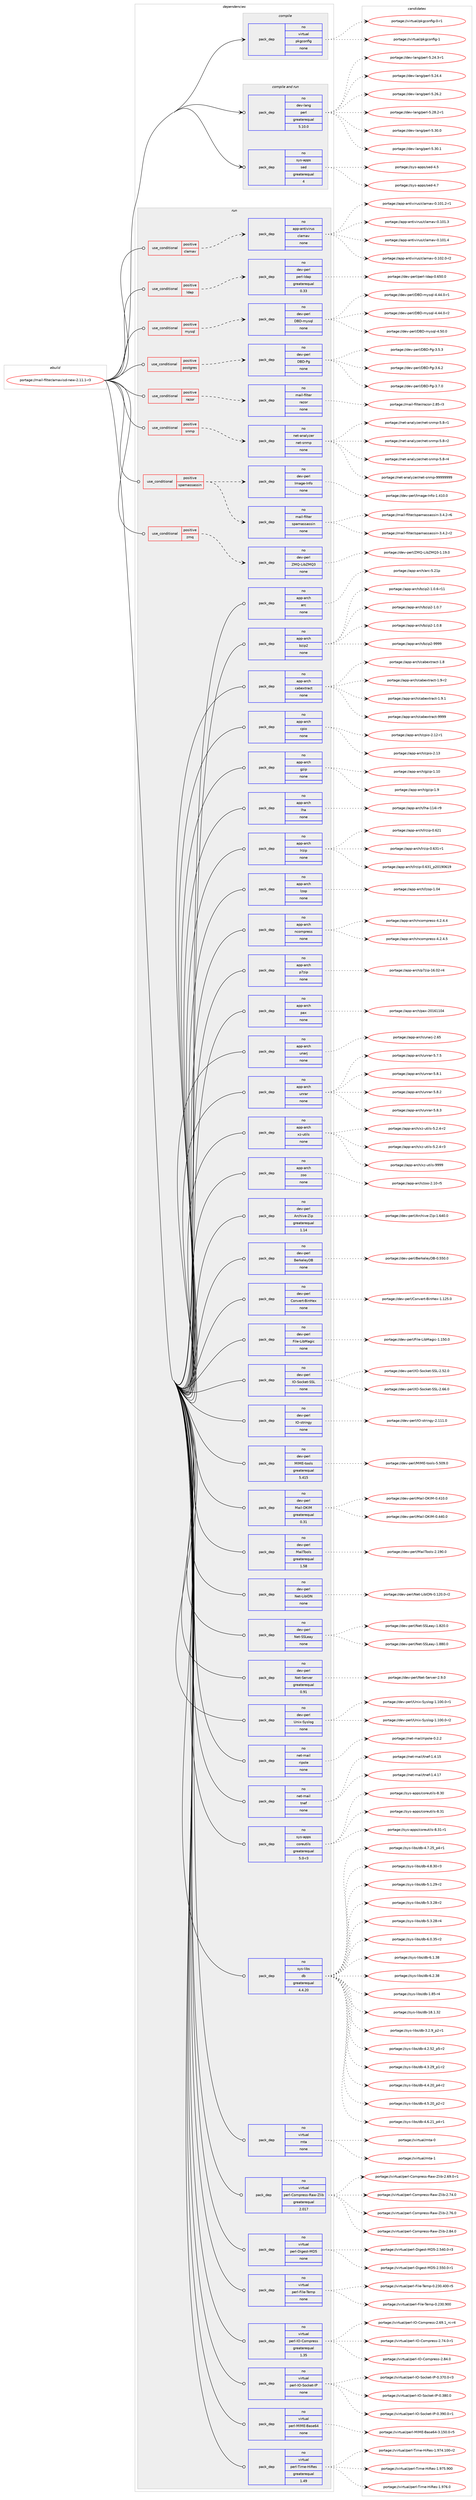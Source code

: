 digraph prolog {

# *************
# Graph options
# *************

newrank=true;
concentrate=true;
compound=true;
graph [rankdir=LR,fontname=Helvetica,fontsize=10,ranksep=1.5];#, ranksep=2.5, nodesep=0.2];
edge  [arrowhead=vee];
node  [fontname=Helvetica,fontsize=10];

# **********
# The ebuild
# **********

subgraph cluster_leftcol {
color=gray;
rank=same;
label=<<i>ebuild</i>>;
id [label="portage://mail-filter/amavisd-new-2.11.1-r3", color=red, width=4, href="../mail-filter/amavisd-new-2.11.1-r3.svg"];
}

# ****************
# The dependencies
# ****************

subgraph cluster_midcol {
color=gray;
label=<<i>dependencies</i>>;
subgraph cluster_compile {
fillcolor="#eeeeee";
style=filled;
label=<<i>compile</i>>;
subgraph pack223916 {
dependency305652 [label=<<TABLE BORDER="0" CELLBORDER="1" CELLSPACING="0" CELLPADDING="4" WIDTH="220"><TR><TD ROWSPAN="6" CELLPADDING="30">pack_dep</TD></TR><TR><TD WIDTH="110">no</TD></TR><TR><TD>virtual</TD></TR><TR><TD>pkgconfig</TD></TR><TR><TD>none</TD></TR><TR><TD></TD></TR></TABLE>>, shape=none, color=blue];
}
id:e -> dependency305652:w [weight=20,style="solid",arrowhead="vee"];
}
subgraph cluster_compileandrun {
fillcolor="#eeeeee";
style=filled;
label=<<i>compile and run</i>>;
subgraph pack223917 {
dependency305653 [label=<<TABLE BORDER="0" CELLBORDER="1" CELLSPACING="0" CELLPADDING="4" WIDTH="220"><TR><TD ROWSPAN="6" CELLPADDING="30">pack_dep</TD></TR><TR><TD WIDTH="110">no</TD></TR><TR><TD>dev-lang</TD></TR><TR><TD>perl</TD></TR><TR><TD>greaterequal</TD></TR><TR><TD>5.10.0</TD></TR></TABLE>>, shape=none, color=blue];
}
id:e -> dependency305653:w [weight=20,style="solid",arrowhead="odotvee"];
subgraph pack223918 {
dependency305654 [label=<<TABLE BORDER="0" CELLBORDER="1" CELLSPACING="0" CELLPADDING="4" WIDTH="220"><TR><TD ROWSPAN="6" CELLPADDING="30">pack_dep</TD></TR><TR><TD WIDTH="110">no</TD></TR><TR><TD>sys-apps</TD></TR><TR><TD>sed</TD></TR><TR><TD>greaterequal</TD></TR><TR><TD>4</TD></TR></TABLE>>, shape=none, color=blue];
}
id:e -> dependency305654:w [weight=20,style="solid",arrowhead="odotvee"];
}
subgraph cluster_run {
fillcolor="#eeeeee";
style=filled;
label=<<i>run</i>>;
subgraph cond76843 {
dependency305655 [label=<<TABLE BORDER="0" CELLBORDER="1" CELLSPACING="0" CELLPADDING="4"><TR><TD ROWSPAN="3" CELLPADDING="10">use_conditional</TD></TR><TR><TD>positive</TD></TR><TR><TD>clamav</TD></TR></TABLE>>, shape=none, color=red];
subgraph pack223919 {
dependency305656 [label=<<TABLE BORDER="0" CELLBORDER="1" CELLSPACING="0" CELLPADDING="4" WIDTH="220"><TR><TD ROWSPAN="6" CELLPADDING="30">pack_dep</TD></TR><TR><TD WIDTH="110">no</TD></TR><TR><TD>app-antivirus</TD></TR><TR><TD>clamav</TD></TR><TR><TD>none</TD></TR><TR><TD></TD></TR></TABLE>>, shape=none, color=blue];
}
dependency305655:e -> dependency305656:w [weight=20,style="dashed",arrowhead="vee"];
}
id:e -> dependency305655:w [weight=20,style="solid",arrowhead="odot"];
subgraph cond76844 {
dependency305657 [label=<<TABLE BORDER="0" CELLBORDER="1" CELLSPACING="0" CELLPADDING="4"><TR><TD ROWSPAN="3" CELLPADDING="10">use_conditional</TD></TR><TR><TD>positive</TD></TR><TR><TD>ldap</TD></TR></TABLE>>, shape=none, color=red];
subgraph pack223920 {
dependency305658 [label=<<TABLE BORDER="0" CELLBORDER="1" CELLSPACING="0" CELLPADDING="4" WIDTH="220"><TR><TD ROWSPAN="6" CELLPADDING="30">pack_dep</TD></TR><TR><TD WIDTH="110">no</TD></TR><TR><TD>dev-perl</TD></TR><TR><TD>perl-ldap</TD></TR><TR><TD>greaterequal</TD></TR><TR><TD>0.33</TD></TR></TABLE>>, shape=none, color=blue];
}
dependency305657:e -> dependency305658:w [weight=20,style="dashed",arrowhead="vee"];
}
id:e -> dependency305657:w [weight=20,style="solid",arrowhead="odot"];
subgraph cond76845 {
dependency305659 [label=<<TABLE BORDER="0" CELLBORDER="1" CELLSPACING="0" CELLPADDING="4"><TR><TD ROWSPAN="3" CELLPADDING="10">use_conditional</TD></TR><TR><TD>positive</TD></TR><TR><TD>mysql</TD></TR></TABLE>>, shape=none, color=red];
subgraph pack223921 {
dependency305660 [label=<<TABLE BORDER="0" CELLBORDER="1" CELLSPACING="0" CELLPADDING="4" WIDTH="220"><TR><TD ROWSPAN="6" CELLPADDING="30">pack_dep</TD></TR><TR><TD WIDTH="110">no</TD></TR><TR><TD>dev-perl</TD></TR><TR><TD>DBD-mysql</TD></TR><TR><TD>none</TD></TR><TR><TD></TD></TR></TABLE>>, shape=none, color=blue];
}
dependency305659:e -> dependency305660:w [weight=20,style="dashed",arrowhead="vee"];
}
id:e -> dependency305659:w [weight=20,style="solid",arrowhead="odot"];
subgraph cond76846 {
dependency305661 [label=<<TABLE BORDER="0" CELLBORDER="1" CELLSPACING="0" CELLPADDING="4"><TR><TD ROWSPAN="3" CELLPADDING="10">use_conditional</TD></TR><TR><TD>positive</TD></TR><TR><TD>postgres</TD></TR></TABLE>>, shape=none, color=red];
subgraph pack223922 {
dependency305662 [label=<<TABLE BORDER="0" CELLBORDER="1" CELLSPACING="0" CELLPADDING="4" WIDTH="220"><TR><TD ROWSPAN="6" CELLPADDING="30">pack_dep</TD></TR><TR><TD WIDTH="110">no</TD></TR><TR><TD>dev-perl</TD></TR><TR><TD>DBD-Pg</TD></TR><TR><TD>none</TD></TR><TR><TD></TD></TR></TABLE>>, shape=none, color=blue];
}
dependency305661:e -> dependency305662:w [weight=20,style="dashed",arrowhead="vee"];
}
id:e -> dependency305661:w [weight=20,style="solid",arrowhead="odot"];
subgraph cond76847 {
dependency305663 [label=<<TABLE BORDER="0" CELLBORDER="1" CELLSPACING="0" CELLPADDING="4"><TR><TD ROWSPAN="3" CELLPADDING="10">use_conditional</TD></TR><TR><TD>positive</TD></TR><TR><TD>razor</TD></TR></TABLE>>, shape=none, color=red];
subgraph pack223923 {
dependency305664 [label=<<TABLE BORDER="0" CELLBORDER="1" CELLSPACING="0" CELLPADDING="4" WIDTH="220"><TR><TD ROWSPAN="6" CELLPADDING="30">pack_dep</TD></TR><TR><TD WIDTH="110">no</TD></TR><TR><TD>mail-filter</TD></TR><TR><TD>razor</TD></TR><TR><TD>none</TD></TR><TR><TD></TD></TR></TABLE>>, shape=none, color=blue];
}
dependency305663:e -> dependency305664:w [weight=20,style="dashed",arrowhead="vee"];
}
id:e -> dependency305663:w [weight=20,style="solid",arrowhead="odot"];
subgraph cond76848 {
dependency305665 [label=<<TABLE BORDER="0" CELLBORDER="1" CELLSPACING="0" CELLPADDING="4"><TR><TD ROWSPAN="3" CELLPADDING="10">use_conditional</TD></TR><TR><TD>positive</TD></TR><TR><TD>snmp</TD></TR></TABLE>>, shape=none, color=red];
subgraph pack223924 {
dependency305666 [label=<<TABLE BORDER="0" CELLBORDER="1" CELLSPACING="0" CELLPADDING="4" WIDTH="220"><TR><TD ROWSPAN="6" CELLPADDING="30">pack_dep</TD></TR><TR><TD WIDTH="110">no</TD></TR><TR><TD>net-analyzer</TD></TR><TR><TD>net-snmp</TD></TR><TR><TD>none</TD></TR><TR><TD></TD></TR></TABLE>>, shape=none, color=blue];
}
dependency305665:e -> dependency305666:w [weight=20,style="dashed",arrowhead="vee"];
}
id:e -> dependency305665:w [weight=20,style="solid",arrowhead="odot"];
subgraph cond76849 {
dependency305667 [label=<<TABLE BORDER="0" CELLBORDER="1" CELLSPACING="0" CELLPADDING="4"><TR><TD ROWSPAN="3" CELLPADDING="10">use_conditional</TD></TR><TR><TD>positive</TD></TR><TR><TD>spamassassin</TD></TR></TABLE>>, shape=none, color=red];
subgraph pack223925 {
dependency305668 [label=<<TABLE BORDER="0" CELLBORDER="1" CELLSPACING="0" CELLPADDING="4" WIDTH="220"><TR><TD ROWSPAN="6" CELLPADDING="30">pack_dep</TD></TR><TR><TD WIDTH="110">no</TD></TR><TR><TD>mail-filter</TD></TR><TR><TD>spamassassin</TD></TR><TR><TD>none</TD></TR><TR><TD></TD></TR></TABLE>>, shape=none, color=blue];
}
dependency305667:e -> dependency305668:w [weight=20,style="dashed",arrowhead="vee"];
subgraph pack223926 {
dependency305669 [label=<<TABLE BORDER="0" CELLBORDER="1" CELLSPACING="0" CELLPADDING="4" WIDTH="220"><TR><TD ROWSPAN="6" CELLPADDING="30">pack_dep</TD></TR><TR><TD WIDTH="110">no</TD></TR><TR><TD>dev-perl</TD></TR><TR><TD>Image-Info</TD></TR><TR><TD>none</TD></TR><TR><TD></TD></TR></TABLE>>, shape=none, color=blue];
}
dependency305667:e -> dependency305669:w [weight=20,style="dashed",arrowhead="vee"];
}
id:e -> dependency305667:w [weight=20,style="solid",arrowhead="odot"];
subgraph cond76850 {
dependency305670 [label=<<TABLE BORDER="0" CELLBORDER="1" CELLSPACING="0" CELLPADDING="4"><TR><TD ROWSPAN="3" CELLPADDING="10">use_conditional</TD></TR><TR><TD>positive</TD></TR><TR><TD>zmq</TD></TR></TABLE>>, shape=none, color=red];
subgraph pack223927 {
dependency305671 [label=<<TABLE BORDER="0" CELLBORDER="1" CELLSPACING="0" CELLPADDING="4" WIDTH="220"><TR><TD ROWSPAN="6" CELLPADDING="30">pack_dep</TD></TR><TR><TD WIDTH="110">no</TD></TR><TR><TD>dev-perl</TD></TR><TR><TD>ZMQ-LibZMQ3</TD></TR><TR><TD>none</TD></TR><TR><TD></TD></TR></TABLE>>, shape=none, color=blue];
}
dependency305670:e -> dependency305671:w [weight=20,style="dashed",arrowhead="vee"];
}
id:e -> dependency305670:w [weight=20,style="solid",arrowhead="odot"];
subgraph pack223928 {
dependency305672 [label=<<TABLE BORDER="0" CELLBORDER="1" CELLSPACING="0" CELLPADDING="4" WIDTH="220"><TR><TD ROWSPAN="6" CELLPADDING="30">pack_dep</TD></TR><TR><TD WIDTH="110">no</TD></TR><TR><TD>app-arch</TD></TR><TR><TD>arc</TD></TR><TR><TD>none</TD></TR><TR><TD></TD></TR></TABLE>>, shape=none, color=blue];
}
id:e -> dependency305672:w [weight=20,style="solid",arrowhead="odot"];
subgraph pack223929 {
dependency305673 [label=<<TABLE BORDER="0" CELLBORDER="1" CELLSPACING="0" CELLPADDING="4" WIDTH="220"><TR><TD ROWSPAN="6" CELLPADDING="30">pack_dep</TD></TR><TR><TD WIDTH="110">no</TD></TR><TR><TD>app-arch</TD></TR><TR><TD>bzip2</TD></TR><TR><TD>none</TD></TR><TR><TD></TD></TR></TABLE>>, shape=none, color=blue];
}
id:e -> dependency305673:w [weight=20,style="solid",arrowhead="odot"];
subgraph pack223930 {
dependency305674 [label=<<TABLE BORDER="0" CELLBORDER="1" CELLSPACING="0" CELLPADDING="4" WIDTH="220"><TR><TD ROWSPAN="6" CELLPADDING="30">pack_dep</TD></TR><TR><TD WIDTH="110">no</TD></TR><TR><TD>app-arch</TD></TR><TR><TD>cabextract</TD></TR><TR><TD>none</TD></TR><TR><TD></TD></TR></TABLE>>, shape=none, color=blue];
}
id:e -> dependency305674:w [weight=20,style="solid",arrowhead="odot"];
subgraph pack223931 {
dependency305675 [label=<<TABLE BORDER="0" CELLBORDER="1" CELLSPACING="0" CELLPADDING="4" WIDTH="220"><TR><TD ROWSPAN="6" CELLPADDING="30">pack_dep</TD></TR><TR><TD WIDTH="110">no</TD></TR><TR><TD>app-arch</TD></TR><TR><TD>cpio</TD></TR><TR><TD>none</TD></TR><TR><TD></TD></TR></TABLE>>, shape=none, color=blue];
}
id:e -> dependency305675:w [weight=20,style="solid",arrowhead="odot"];
subgraph pack223932 {
dependency305676 [label=<<TABLE BORDER="0" CELLBORDER="1" CELLSPACING="0" CELLPADDING="4" WIDTH="220"><TR><TD ROWSPAN="6" CELLPADDING="30">pack_dep</TD></TR><TR><TD WIDTH="110">no</TD></TR><TR><TD>app-arch</TD></TR><TR><TD>gzip</TD></TR><TR><TD>none</TD></TR><TR><TD></TD></TR></TABLE>>, shape=none, color=blue];
}
id:e -> dependency305676:w [weight=20,style="solid",arrowhead="odot"];
subgraph pack223933 {
dependency305677 [label=<<TABLE BORDER="0" CELLBORDER="1" CELLSPACING="0" CELLPADDING="4" WIDTH="220"><TR><TD ROWSPAN="6" CELLPADDING="30">pack_dep</TD></TR><TR><TD WIDTH="110">no</TD></TR><TR><TD>app-arch</TD></TR><TR><TD>lha</TD></TR><TR><TD>none</TD></TR><TR><TD></TD></TR></TABLE>>, shape=none, color=blue];
}
id:e -> dependency305677:w [weight=20,style="solid",arrowhead="odot"];
subgraph pack223934 {
dependency305678 [label=<<TABLE BORDER="0" CELLBORDER="1" CELLSPACING="0" CELLPADDING="4" WIDTH="220"><TR><TD ROWSPAN="6" CELLPADDING="30">pack_dep</TD></TR><TR><TD WIDTH="110">no</TD></TR><TR><TD>app-arch</TD></TR><TR><TD>lrzip</TD></TR><TR><TD>none</TD></TR><TR><TD></TD></TR></TABLE>>, shape=none, color=blue];
}
id:e -> dependency305678:w [weight=20,style="solid",arrowhead="odot"];
subgraph pack223935 {
dependency305679 [label=<<TABLE BORDER="0" CELLBORDER="1" CELLSPACING="0" CELLPADDING="4" WIDTH="220"><TR><TD ROWSPAN="6" CELLPADDING="30">pack_dep</TD></TR><TR><TD WIDTH="110">no</TD></TR><TR><TD>app-arch</TD></TR><TR><TD>lzop</TD></TR><TR><TD>none</TD></TR><TR><TD></TD></TR></TABLE>>, shape=none, color=blue];
}
id:e -> dependency305679:w [weight=20,style="solid",arrowhead="odot"];
subgraph pack223936 {
dependency305680 [label=<<TABLE BORDER="0" CELLBORDER="1" CELLSPACING="0" CELLPADDING="4" WIDTH="220"><TR><TD ROWSPAN="6" CELLPADDING="30">pack_dep</TD></TR><TR><TD WIDTH="110">no</TD></TR><TR><TD>app-arch</TD></TR><TR><TD>ncompress</TD></TR><TR><TD>none</TD></TR><TR><TD></TD></TR></TABLE>>, shape=none, color=blue];
}
id:e -> dependency305680:w [weight=20,style="solid",arrowhead="odot"];
subgraph pack223937 {
dependency305681 [label=<<TABLE BORDER="0" CELLBORDER="1" CELLSPACING="0" CELLPADDING="4" WIDTH="220"><TR><TD ROWSPAN="6" CELLPADDING="30">pack_dep</TD></TR><TR><TD WIDTH="110">no</TD></TR><TR><TD>app-arch</TD></TR><TR><TD>p7zip</TD></TR><TR><TD>none</TD></TR><TR><TD></TD></TR></TABLE>>, shape=none, color=blue];
}
id:e -> dependency305681:w [weight=20,style="solid",arrowhead="odot"];
subgraph pack223938 {
dependency305682 [label=<<TABLE BORDER="0" CELLBORDER="1" CELLSPACING="0" CELLPADDING="4" WIDTH="220"><TR><TD ROWSPAN="6" CELLPADDING="30">pack_dep</TD></TR><TR><TD WIDTH="110">no</TD></TR><TR><TD>app-arch</TD></TR><TR><TD>pax</TD></TR><TR><TD>none</TD></TR><TR><TD></TD></TR></TABLE>>, shape=none, color=blue];
}
id:e -> dependency305682:w [weight=20,style="solid",arrowhead="odot"];
subgraph pack223939 {
dependency305683 [label=<<TABLE BORDER="0" CELLBORDER="1" CELLSPACING="0" CELLPADDING="4" WIDTH="220"><TR><TD ROWSPAN="6" CELLPADDING="30">pack_dep</TD></TR><TR><TD WIDTH="110">no</TD></TR><TR><TD>app-arch</TD></TR><TR><TD>unarj</TD></TR><TR><TD>none</TD></TR><TR><TD></TD></TR></TABLE>>, shape=none, color=blue];
}
id:e -> dependency305683:w [weight=20,style="solid",arrowhead="odot"];
subgraph pack223940 {
dependency305684 [label=<<TABLE BORDER="0" CELLBORDER="1" CELLSPACING="0" CELLPADDING="4" WIDTH="220"><TR><TD ROWSPAN="6" CELLPADDING="30">pack_dep</TD></TR><TR><TD WIDTH="110">no</TD></TR><TR><TD>app-arch</TD></TR><TR><TD>unrar</TD></TR><TR><TD>none</TD></TR><TR><TD></TD></TR></TABLE>>, shape=none, color=blue];
}
id:e -> dependency305684:w [weight=20,style="solid",arrowhead="odot"];
subgraph pack223941 {
dependency305685 [label=<<TABLE BORDER="0" CELLBORDER="1" CELLSPACING="0" CELLPADDING="4" WIDTH="220"><TR><TD ROWSPAN="6" CELLPADDING="30">pack_dep</TD></TR><TR><TD WIDTH="110">no</TD></TR><TR><TD>app-arch</TD></TR><TR><TD>xz-utils</TD></TR><TR><TD>none</TD></TR><TR><TD></TD></TR></TABLE>>, shape=none, color=blue];
}
id:e -> dependency305685:w [weight=20,style="solid",arrowhead="odot"];
subgraph pack223942 {
dependency305686 [label=<<TABLE BORDER="0" CELLBORDER="1" CELLSPACING="0" CELLPADDING="4" WIDTH="220"><TR><TD ROWSPAN="6" CELLPADDING="30">pack_dep</TD></TR><TR><TD WIDTH="110">no</TD></TR><TR><TD>app-arch</TD></TR><TR><TD>zoo</TD></TR><TR><TD>none</TD></TR><TR><TD></TD></TR></TABLE>>, shape=none, color=blue];
}
id:e -> dependency305686:w [weight=20,style="solid",arrowhead="odot"];
subgraph pack223943 {
dependency305687 [label=<<TABLE BORDER="0" CELLBORDER="1" CELLSPACING="0" CELLPADDING="4" WIDTH="220"><TR><TD ROWSPAN="6" CELLPADDING="30">pack_dep</TD></TR><TR><TD WIDTH="110">no</TD></TR><TR><TD>dev-perl</TD></TR><TR><TD>Archive-Zip</TD></TR><TR><TD>greaterequal</TD></TR><TR><TD>1.14</TD></TR></TABLE>>, shape=none, color=blue];
}
id:e -> dependency305687:w [weight=20,style="solid",arrowhead="odot"];
subgraph pack223944 {
dependency305688 [label=<<TABLE BORDER="0" CELLBORDER="1" CELLSPACING="0" CELLPADDING="4" WIDTH="220"><TR><TD ROWSPAN="6" CELLPADDING="30">pack_dep</TD></TR><TR><TD WIDTH="110">no</TD></TR><TR><TD>dev-perl</TD></TR><TR><TD>BerkeleyDB</TD></TR><TR><TD>none</TD></TR><TR><TD></TD></TR></TABLE>>, shape=none, color=blue];
}
id:e -> dependency305688:w [weight=20,style="solid",arrowhead="odot"];
subgraph pack223945 {
dependency305689 [label=<<TABLE BORDER="0" CELLBORDER="1" CELLSPACING="0" CELLPADDING="4" WIDTH="220"><TR><TD ROWSPAN="6" CELLPADDING="30">pack_dep</TD></TR><TR><TD WIDTH="110">no</TD></TR><TR><TD>dev-perl</TD></TR><TR><TD>Convert-BinHex</TD></TR><TR><TD>none</TD></TR><TR><TD></TD></TR></TABLE>>, shape=none, color=blue];
}
id:e -> dependency305689:w [weight=20,style="solid",arrowhead="odot"];
subgraph pack223946 {
dependency305690 [label=<<TABLE BORDER="0" CELLBORDER="1" CELLSPACING="0" CELLPADDING="4" WIDTH="220"><TR><TD ROWSPAN="6" CELLPADDING="30">pack_dep</TD></TR><TR><TD WIDTH="110">no</TD></TR><TR><TD>dev-perl</TD></TR><TR><TD>File-LibMagic</TD></TR><TR><TD>none</TD></TR><TR><TD></TD></TR></TABLE>>, shape=none, color=blue];
}
id:e -> dependency305690:w [weight=20,style="solid",arrowhead="odot"];
subgraph pack223947 {
dependency305691 [label=<<TABLE BORDER="0" CELLBORDER="1" CELLSPACING="0" CELLPADDING="4" WIDTH="220"><TR><TD ROWSPAN="6" CELLPADDING="30">pack_dep</TD></TR><TR><TD WIDTH="110">no</TD></TR><TR><TD>dev-perl</TD></TR><TR><TD>IO-Socket-SSL</TD></TR><TR><TD>none</TD></TR><TR><TD></TD></TR></TABLE>>, shape=none, color=blue];
}
id:e -> dependency305691:w [weight=20,style="solid",arrowhead="odot"];
subgraph pack223948 {
dependency305692 [label=<<TABLE BORDER="0" CELLBORDER="1" CELLSPACING="0" CELLPADDING="4" WIDTH="220"><TR><TD ROWSPAN="6" CELLPADDING="30">pack_dep</TD></TR><TR><TD WIDTH="110">no</TD></TR><TR><TD>dev-perl</TD></TR><TR><TD>IO-stringy</TD></TR><TR><TD>none</TD></TR><TR><TD></TD></TR></TABLE>>, shape=none, color=blue];
}
id:e -> dependency305692:w [weight=20,style="solid",arrowhead="odot"];
subgraph pack223949 {
dependency305693 [label=<<TABLE BORDER="0" CELLBORDER="1" CELLSPACING="0" CELLPADDING="4" WIDTH="220"><TR><TD ROWSPAN="6" CELLPADDING="30">pack_dep</TD></TR><TR><TD WIDTH="110">no</TD></TR><TR><TD>dev-perl</TD></TR><TR><TD>MIME-tools</TD></TR><TR><TD>greaterequal</TD></TR><TR><TD>5.415</TD></TR></TABLE>>, shape=none, color=blue];
}
id:e -> dependency305693:w [weight=20,style="solid",arrowhead="odot"];
subgraph pack223950 {
dependency305694 [label=<<TABLE BORDER="0" CELLBORDER="1" CELLSPACING="0" CELLPADDING="4" WIDTH="220"><TR><TD ROWSPAN="6" CELLPADDING="30">pack_dep</TD></TR><TR><TD WIDTH="110">no</TD></TR><TR><TD>dev-perl</TD></TR><TR><TD>Mail-DKIM</TD></TR><TR><TD>greaterequal</TD></TR><TR><TD>0.31</TD></TR></TABLE>>, shape=none, color=blue];
}
id:e -> dependency305694:w [weight=20,style="solid",arrowhead="odot"];
subgraph pack223951 {
dependency305695 [label=<<TABLE BORDER="0" CELLBORDER="1" CELLSPACING="0" CELLPADDING="4" WIDTH="220"><TR><TD ROWSPAN="6" CELLPADDING="30">pack_dep</TD></TR><TR><TD WIDTH="110">no</TD></TR><TR><TD>dev-perl</TD></TR><TR><TD>MailTools</TD></TR><TR><TD>greaterequal</TD></TR><TR><TD>1.58</TD></TR></TABLE>>, shape=none, color=blue];
}
id:e -> dependency305695:w [weight=20,style="solid",arrowhead="odot"];
subgraph pack223952 {
dependency305696 [label=<<TABLE BORDER="0" CELLBORDER="1" CELLSPACING="0" CELLPADDING="4" WIDTH="220"><TR><TD ROWSPAN="6" CELLPADDING="30">pack_dep</TD></TR><TR><TD WIDTH="110">no</TD></TR><TR><TD>dev-perl</TD></TR><TR><TD>Net-LibIDN</TD></TR><TR><TD>none</TD></TR><TR><TD></TD></TR></TABLE>>, shape=none, color=blue];
}
id:e -> dependency305696:w [weight=20,style="solid",arrowhead="odot"];
subgraph pack223953 {
dependency305697 [label=<<TABLE BORDER="0" CELLBORDER="1" CELLSPACING="0" CELLPADDING="4" WIDTH="220"><TR><TD ROWSPAN="6" CELLPADDING="30">pack_dep</TD></TR><TR><TD WIDTH="110">no</TD></TR><TR><TD>dev-perl</TD></TR><TR><TD>Net-SSLeay</TD></TR><TR><TD>none</TD></TR><TR><TD></TD></TR></TABLE>>, shape=none, color=blue];
}
id:e -> dependency305697:w [weight=20,style="solid",arrowhead="odot"];
subgraph pack223954 {
dependency305698 [label=<<TABLE BORDER="0" CELLBORDER="1" CELLSPACING="0" CELLPADDING="4" WIDTH="220"><TR><TD ROWSPAN="6" CELLPADDING="30">pack_dep</TD></TR><TR><TD WIDTH="110">no</TD></TR><TR><TD>dev-perl</TD></TR><TR><TD>Net-Server</TD></TR><TR><TD>greaterequal</TD></TR><TR><TD>0.91</TD></TR></TABLE>>, shape=none, color=blue];
}
id:e -> dependency305698:w [weight=20,style="solid",arrowhead="odot"];
subgraph pack223955 {
dependency305699 [label=<<TABLE BORDER="0" CELLBORDER="1" CELLSPACING="0" CELLPADDING="4" WIDTH="220"><TR><TD ROWSPAN="6" CELLPADDING="30">pack_dep</TD></TR><TR><TD WIDTH="110">no</TD></TR><TR><TD>dev-perl</TD></TR><TR><TD>Unix-Syslog</TD></TR><TR><TD>none</TD></TR><TR><TD></TD></TR></TABLE>>, shape=none, color=blue];
}
id:e -> dependency305699:w [weight=20,style="solid",arrowhead="odot"];
subgraph pack223956 {
dependency305700 [label=<<TABLE BORDER="0" CELLBORDER="1" CELLSPACING="0" CELLPADDING="4" WIDTH="220"><TR><TD ROWSPAN="6" CELLPADDING="30">pack_dep</TD></TR><TR><TD WIDTH="110">no</TD></TR><TR><TD>net-mail</TD></TR><TR><TD>ripole</TD></TR><TR><TD>none</TD></TR><TR><TD></TD></TR></TABLE>>, shape=none, color=blue];
}
id:e -> dependency305700:w [weight=20,style="solid",arrowhead="odot"];
subgraph pack223957 {
dependency305701 [label=<<TABLE BORDER="0" CELLBORDER="1" CELLSPACING="0" CELLPADDING="4" WIDTH="220"><TR><TD ROWSPAN="6" CELLPADDING="30">pack_dep</TD></TR><TR><TD WIDTH="110">no</TD></TR><TR><TD>net-mail</TD></TR><TR><TD>tnef</TD></TR><TR><TD>none</TD></TR><TR><TD></TD></TR></TABLE>>, shape=none, color=blue];
}
id:e -> dependency305701:w [weight=20,style="solid",arrowhead="odot"];
subgraph pack223958 {
dependency305702 [label=<<TABLE BORDER="0" CELLBORDER="1" CELLSPACING="0" CELLPADDING="4" WIDTH="220"><TR><TD ROWSPAN="6" CELLPADDING="30">pack_dep</TD></TR><TR><TD WIDTH="110">no</TD></TR><TR><TD>sys-apps</TD></TR><TR><TD>coreutils</TD></TR><TR><TD>greaterequal</TD></TR><TR><TD>5.0-r3</TD></TR></TABLE>>, shape=none, color=blue];
}
id:e -> dependency305702:w [weight=20,style="solid",arrowhead="odot"];
subgraph pack223959 {
dependency305703 [label=<<TABLE BORDER="0" CELLBORDER="1" CELLSPACING="0" CELLPADDING="4" WIDTH="220"><TR><TD ROWSPAN="6" CELLPADDING="30">pack_dep</TD></TR><TR><TD WIDTH="110">no</TD></TR><TR><TD>sys-libs</TD></TR><TR><TD>db</TD></TR><TR><TD>greaterequal</TD></TR><TR><TD>4.4.20</TD></TR></TABLE>>, shape=none, color=blue];
}
id:e -> dependency305703:w [weight=20,style="solid",arrowhead="odot"];
subgraph pack223960 {
dependency305704 [label=<<TABLE BORDER="0" CELLBORDER="1" CELLSPACING="0" CELLPADDING="4" WIDTH="220"><TR><TD ROWSPAN="6" CELLPADDING="30">pack_dep</TD></TR><TR><TD WIDTH="110">no</TD></TR><TR><TD>virtual</TD></TR><TR><TD>mta</TD></TR><TR><TD>none</TD></TR><TR><TD></TD></TR></TABLE>>, shape=none, color=blue];
}
id:e -> dependency305704:w [weight=20,style="solid",arrowhead="odot"];
subgraph pack223961 {
dependency305705 [label=<<TABLE BORDER="0" CELLBORDER="1" CELLSPACING="0" CELLPADDING="4" WIDTH="220"><TR><TD ROWSPAN="6" CELLPADDING="30">pack_dep</TD></TR><TR><TD WIDTH="110">no</TD></TR><TR><TD>virtual</TD></TR><TR><TD>perl-Compress-Raw-Zlib</TD></TR><TR><TD>greaterequal</TD></TR><TR><TD>2.017</TD></TR></TABLE>>, shape=none, color=blue];
}
id:e -> dependency305705:w [weight=20,style="solid",arrowhead="odot"];
subgraph pack223962 {
dependency305706 [label=<<TABLE BORDER="0" CELLBORDER="1" CELLSPACING="0" CELLPADDING="4" WIDTH="220"><TR><TD ROWSPAN="6" CELLPADDING="30">pack_dep</TD></TR><TR><TD WIDTH="110">no</TD></TR><TR><TD>virtual</TD></TR><TR><TD>perl-Digest-MD5</TD></TR><TR><TD>none</TD></TR><TR><TD></TD></TR></TABLE>>, shape=none, color=blue];
}
id:e -> dependency305706:w [weight=20,style="solid",arrowhead="odot"];
subgraph pack223963 {
dependency305707 [label=<<TABLE BORDER="0" CELLBORDER="1" CELLSPACING="0" CELLPADDING="4" WIDTH="220"><TR><TD ROWSPAN="6" CELLPADDING="30">pack_dep</TD></TR><TR><TD WIDTH="110">no</TD></TR><TR><TD>virtual</TD></TR><TR><TD>perl-File-Temp</TD></TR><TR><TD>none</TD></TR><TR><TD></TD></TR></TABLE>>, shape=none, color=blue];
}
id:e -> dependency305707:w [weight=20,style="solid",arrowhead="odot"];
subgraph pack223964 {
dependency305708 [label=<<TABLE BORDER="0" CELLBORDER="1" CELLSPACING="0" CELLPADDING="4" WIDTH="220"><TR><TD ROWSPAN="6" CELLPADDING="30">pack_dep</TD></TR><TR><TD WIDTH="110">no</TD></TR><TR><TD>virtual</TD></TR><TR><TD>perl-IO-Compress</TD></TR><TR><TD>greaterequal</TD></TR><TR><TD>1.35</TD></TR></TABLE>>, shape=none, color=blue];
}
id:e -> dependency305708:w [weight=20,style="solid",arrowhead="odot"];
subgraph pack223965 {
dependency305709 [label=<<TABLE BORDER="0" CELLBORDER="1" CELLSPACING="0" CELLPADDING="4" WIDTH="220"><TR><TD ROWSPAN="6" CELLPADDING="30">pack_dep</TD></TR><TR><TD WIDTH="110">no</TD></TR><TR><TD>virtual</TD></TR><TR><TD>perl-IO-Socket-IP</TD></TR><TR><TD>none</TD></TR><TR><TD></TD></TR></TABLE>>, shape=none, color=blue];
}
id:e -> dependency305709:w [weight=20,style="solid",arrowhead="odot"];
subgraph pack223966 {
dependency305710 [label=<<TABLE BORDER="0" CELLBORDER="1" CELLSPACING="0" CELLPADDING="4" WIDTH="220"><TR><TD ROWSPAN="6" CELLPADDING="30">pack_dep</TD></TR><TR><TD WIDTH="110">no</TD></TR><TR><TD>virtual</TD></TR><TR><TD>perl-MIME-Base64</TD></TR><TR><TD>none</TD></TR><TR><TD></TD></TR></TABLE>>, shape=none, color=blue];
}
id:e -> dependency305710:w [weight=20,style="solid",arrowhead="odot"];
subgraph pack223967 {
dependency305711 [label=<<TABLE BORDER="0" CELLBORDER="1" CELLSPACING="0" CELLPADDING="4" WIDTH="220"><TR><TD ROWSPAN="6" CELLPADDING="30">pack_dep</TD></TR><TR><TD WIDTH="110">no</TD></TR><TR><TD>virtual</TD></TR><TR><TD>perl-Time-HiRes</TD></TR><TR><TD>greaterequal</TD></TR><TR><TD>1.49</TD></TR></TABLE>>, shape=none, color=blue];
}
id:e -> dependency305711:w [weight=20,style="solid",arrowhead="odot"];
}
}

# **************
# The candidates
# **************

subgraph cluster_choices {
rank=same;
color=gray;
label=<<i>candidates</i>>;

subgraph choice223916 {
color=black;
nodesep=1;
choiceportage11810511411611797108471121071039911111010210510345484511449 [label="portage://virtual/pkgconfig-0-r1", color=red, width=4,href="../virtual/pkgconfig-0-r1.svg"];
choiceportage1181051141161179710847112107103991111101021051034549 [label="portage://virtual/pkgconfig-1", color=red, width=4,href="../virtual/pkgconfig-1.svg"];
dependency305652:e -> choiceportage11810511411611797108471121071039911111010210510345484511449:w [style=dotted,weight="100"];
dependency305652:e -> choiceportage1181051141161179710847112107103991111101021051034549:w [style=dotted,weight="100"];
}
subgraph choice223917 {
color=black;
nodesep=1;
choiceportage100101118451089711010347112101114108455346505246514511449 [label="portage://dev-lang/perl-5.24.3-r1", color=red, width=4,href="../dev-lang/perl-5.24.3-r1.svg"];
choiceportage10010111845108971101034711210111410845534650524652 [label="portage://dev-lang/perl-5.24.4", color=red, width=4,href="../dev-lang/perl-5.24.4.svg"];
choiceportage10010111845108971101034711210111410845534650544650 [label="portage://dev-lang/perl-5.26.2", color=red, width=4,href="../dev-lang/perl-5.26.2.svg"];
choiceportage100101118451089711010347112101114108455346505646504511449 [label="portage://dev-lang/perl-5.28.2-r1", color=red, width=4,href="../dev-lang/perl-5.28.2-r1.svg"];
choiceportage10010111845108971101034711210111410845534651484648 [label="portage://dev-lang/perl-5.30.0", color=red, width=4,href="../dev-lang/perl-5.30.0.svg"];
choiceportage10010111845108971101034711210111410845534651484649 [label="portage://dev-lang/perl-5.30.1", color=red, width=4,href="../dev-lang/perl-5.30.1.svg"];
dependency305653:e -> choiceportage100101118451089711010347112101114108455346505246514511449:w [style=dotted,weight="100"];
dependency305653:e -> choiceportage10010111845108971101034711210111410845534650524652:w [style=dotted,weight="100"];
dependency305653:e -> choiceportage10010111845108971101034711210111410845534650544650:w [style=dotted,weight="100"];
dependency305653:e -> choiceportage100101118451089711010347112101114108455346505646504511449:w [style=dotted,weight="100"];
dependency305653:e -> choiceportage10010111845108971101034711210111410845534651484648:w [style=dotted,weight="100"];
dependency305653:e -> choiceportage10010111845108971101034711210111410845534651484649:w [style=dotted,weight="100"];
}
subgraph choice223918 {
color=black;
nodesep=1;
choiceportage11512111545971121121154711510110045524653 [label="portage://sys-apps/sed-4.5", color=red, width=4,href="../sys-apps/sed-4.5.svg"];
choiceportage11512111545971121121154711510110045524655 [label="portage://sys-apps/sed-4.7", color=red, width=4,href="../sys-apps/sed-4.7.svg"];
dependency305654:e -> choiceportage11512111545971121121154711510110045524653:w [style=dotted,weight="100"];
dependency305654:e -> choiceportage11512111545971121121154711510110045524655:w [style=dotted,weight="100"];
}
subgraph choice223919 {
color=black;
nodesep=1;
choiceportage9711211245971101161051181051141171154799108971099711845484649484946504511449 [label="portage://app-antivirus/clamav-0.101.2-r1", color=red, width=4,href="../app-antivirus/clamav-0.101.2-r1.svg"];
choiceportage971121124597110116105118105114117115479910897109971184548464948494651 [label="portage://app-antivirus/clamav-0.101.3", color=red, width=4,href="../app-antivirus/clamav-0.101.3.svg"];
choiceportage971121124597110116105118105114117115479910897109971184548464948494652 [label="portage://app-antivirus/clamav-0.101.4", color=red, width=4,href="../app-antivirus/clamav-0.101.4.svg"];
choiceportage9711211245971101161051181051141171154799108971099711845484649485046484511450 [label="portage://app-antivirus/clamav-0.102.0-r2", color=red, width=4,href="../app-antivirus/clamav-0.102.0-r2.svg"];
dependency305656:e -> choiceportage9711211245971101161051181051141171154799108971099711845484649484946504511449:w [style=dotted,weight="100"];
dependency305656:e -> choiceportage971121124597110116105118105114117115479910897109971184548464948494651:w [style=dotted,weight="100"];
dependency305656:e -> choiceportage971121124597110116105118105114117115479910897109971184548464948494652:w [style=dotted,weight="100"];
dependency305656:e -> choiceportage9711211245971101161051181051141171154799108971099711845484649485046484511450:w [style=dotted,weight="100"];
}
subgraph choice223920 {
color=black;
nodesep=1;
choiceportage100101118451121011141084711210111410845108100971124548465453484648 [label="portage://dev-perl/perl-ldap-0.650.0", color=red, width=4,href="../dev-perl/perl-ldap-0.650.0.svg"];
dependency305658:e -> choiceportage100101118451121011141084711210111410845108100971124548465453484648:w [style=dotted,weight="100"];
}
subgraph choice223921 {
color=black;
nodesep=1;
choiceportage100101118451121011141084768666845109121115113108455246525246484511449 [label="portage://dev-perl/DBD-mysql-4.44.0-r1", color=red, width=4,href="../dev-perl/DBD-mysql-4.44.0-r1.svg"];
choiceportage100101118451121011141084768666845109121115113108455246525246484511450 [label="portage://dev-perl/DBD-mysql-4.44.0-r2", color=red, width=4,href="../dev-perl/DBD-mysql-4.44.0-r2.svg"];
choiceportage10010111845112101114108476866684510912111511310845524653484648 [label="portage://dev-perl/DBD-mysql-4.50.0", color=red, width=4,href="../dev-perl/DBD-mysql-4.50.0.svg"];
dependency305660:e -> choiceportage100101118451121011141084768666845109121115113108455246525246484511449:w [style=dotted,weight="100"];
dependency305660:e -> choiceportage100101118451121011141084768666845109121115113108455246525246484511450:w [style=dotted,weight="100"];
dependency305660:e -> choiceportage10010111845112101114108476866684510912111511310845524653484648:w [style=dotted,weight="100"];
}
subgraph choice223922 {
color=black;
nodesep=1;
choiceportage10010111845112101114108476866684580103455146534651 [label="portage://dev-perl/DBD-Pg-3.5.3", color=red, width=4,href="../dev-perl/DBD-Pg-3.5.3.svg"];
choiceportage10010111845112101114108476866684580103455146544650 [label="portage://dev-perl/DBD-Pg-3.6.2", color=red, width=4,href="../dev-perl/DBD-Pg-3.6.2.svg"];
choiceportage10010111845112101114108476866684580103455146554648 [label="portage://dev-perl/DBD-Pg-3.7.0", color=red, width=4,href="../dev-perl/DBD-Pg-3.7.0.svg"];
dependency305662:e -> choiceportage10010111845112101114108476866684580103455146534651:w [style=dotted,weight="100"];
dependency305662:e -> choiceportage10010111845112101114108476866684580103455146544650:w [style=dotted,weight="100"];
dependency305662:e -> choiceportage10010111845112101114108476866684580103455146554648:w [style=dotted,weight="100"];
}
subgraph choice223923 {
color=black;
nodesep=1;
choiceportage1099710510845102105108116101114471149712211111445504656534511451 [label="portage://mail-filter/razor-2.85-r3", color=red, width=4,href="../mail-filter/razor-2.85-r3.svg"];
dependency305664:e -> choiceportage1099710510845102105108116101114471149712211111445504656534511451:w [style=dotted,weight="100"];
}
subgraph choice223924 {
color=black;
nodesep=1;
choiceportage1101011164597110971081211221011144711010111645115110109112455346564511449 [label="portage://net-analyzer/net-snmp-5.8-r1", color=red, width=4,href="../net-analyzer/net-snmp-5.8-r1.svg"];
choiceportage1101011164597110971081211221011144711010111645115110109112455346564511450 [label="portage://net-analyzer/net-snmp-5.8-r2", color=red, width=4,href="../net-analyzer/net-snmp-5.8-r2.svg"];
choiceportage1101011164597110971081211221011144711010111645115110109112455346564511452 [label="portage://net-analyzer/net-snmp-5.8-r4", color=red, width=4,href="../net-analyzer/net-snmp-5.8-r4.svg"];
choiceportage1101011164597110971081211221011144711010111645115110109112455757575757575757 [label="portage://net-analyzer/net-snmp-99999999", color=red, width=4,href="../net-analyzer/net-snmp-99999999.svg"];
dependency305666:e -> choiceportage1101011164597110971081211221011144711010111645115110109112455346564511449:w [style=dotted,weight="100"];
dependency305666:e -> choiceportage1101011164597110971081211221011144711010111645115110109112455346564511450:w [style=dotted,weight="100"];
dependency305666:e -> choiceportage1101011164597110971081211221011144711010111645115110109112455346564511452:w [style=dotted,weight="100"];
dependency305666:e -> choiceportage1101011164597110971081211221011144711010111645115110109112455757575757575757:w [style=dotted,weight="100"];
}
subgraph choice223925 {
color=black;
nodesep=1;
choiceportage1099710510845102105108116101114471151129710997115115971151151051104551465246504511450 [label="portage://mail-filter/spamassassin-3.4.2-r2", color=red, width=4,href="../mail-filter/spamassassin-3.4.2-r2.svg"];
choiceportage1099710510845102105108116101114471151129710997115115971151151051104551465246504511454 [label="portage://mail-filter/spamassassin-3.4.2-r6", color=red, width=4,href="../mail-filter/spamassassin-3.4.2-r6.svg"];
dependency305668:e -> choiceportage1099710510845102105108116101114471151129710997115115971151151051104551465246504511450:w [style=dotted,weight="100"];
dependency305668:e -> choiceportage1099710510845102105108116101114471151129710997115115971151151051104551465246504511454:w [style=dotted,weight="100"];
}
subgraph choice223926 {
color=black;
nodesep=1;
choiceportage1001011184511210111410847731099710310145731101021114549465249484648 [label="portage://dev-perl/Image-Info-1.410.0", color=red, width=4,href="../dev-perl/Image-Info-1.410.0.svg"];
dependency305669:e -> choiceportage1001011184511210111410847731099710310145731101021114549465249484648:w [style=dotted,weight="100"];
}
subgraph choice223927 {
color=black;
nodesep=1;
choiceportage10010111845112101114108479077814576105989077815145494649574648 [label="portage://dev-perl/ZMQ-LibZMQ3-1.19.0", color=red, width=4,href="../dev-perl/ZMQ-LibZMQ3-1.19.0.svg"];
dependency305671:e -> choiceportage10010111845112101114108479077814576105989077815145494649574648:w [style=dotted,weight="100"];
}
subgraph choice223928 {
color=black;
nodesep=1;
choiceportage971121124597114991044797114994553465049112 [label="portage://app-arch/arc-5.21p", color=red, width=4,href="../app-arch/arc-5.21p.svg"];
dependency305672:e -> choiceportage971121124597114991044797114994553465049112:w [style=dotted,weight="100"];
}
subgraph choice223929 {
color=black;
nodesep=1;
choiceportage97112112459711499104479812210511250454946484654451144949 [label="portage://app-arch/bzip2-1.0.6-r11", color=red, width=4,href="../app-arch/bzip2-1.0.6-r11.svg"];
choiceportage97112112459711499104479812210511250454946484655 [label="portage://app-arch/bzip2-1.0.7", color=red, width=4,href="../app-arch/bzip2-1.0.7.svg"];
choiceportage97112112459711499104479812210511250454946484656 [label="portage://app-arch/bzip2-1.0.8", color=red, width=4,href="../app-arch/bzip2-1.0.8.svg"];
choiceportage971121124597114991044798122105112504557575757 [label="portage://app-arch/bzip2-9999", color=red, width=4,href="../app-arch/bzip2-9999.svg"];
dependency305673:e -> choiceportage97112112459711499104479812210511250454946484654451144949:w [style=dotted,weight="100"];
dependency305673:e -> choiceportage97112112459711499104479812210511250454946484655:w [style=dotted,weight="100"];
dependency305673:e -> choiceportage97112112459711499104479812210511250454946484656:w [style=dotted,weight="100"];
dependency305673:e -> choiceportage971121124597114991044798122105112504557575757:w [style=dotted,weight="100"];
}
subgraph choice223930 {
color=black;
nodesep=1;
choiceportage9711211245971149910447999798101120116114979911645494656 [label="portage://app-arch/cabextract-1.8", color=red, width=4,href="../app-arch/cabextract-1.8.svg"];
choiceportage97112112459711499104479997981011201161149799116454946574511450 [label="portage://app-arch/cabextract-1.9-r2", color=red, width=4,href="../app-arch/cabextract-1.9-r2.svg"];
choiceportage97112112459711499104479997981011201161149799116454946574649 [label="portage://app-arch/cabextract-1.9.1", color=red, width=4,href="../app-arch/cabextract-1.9.1.svg"];
choiceportage971121124597114991044799979810112011611497991164557575757 [label="portage://app-arch/cabextract-9999", color=red, width=4,href="../app-arch/cabextract-9999.svg"];
dependency305674:e -> choiceportage9711211245971149910447999798101120116114979911645494656:w [style=dotted,weight="100"];
dependency305674:e -> choiceportage97112112459711499104479997981011201161149799116454946574511450:w [style=dotted,weight="100"];
dependency305674:e -> choiceportage97112112459711499104479997981011201161149799116454946574649:w [style=dotted,weight="100"];
dependency305674:e -> choiceportage971121124597114991044799979810112011611497991164557575757:w [style=dotted,weight="100"];
}
subgraph choice223931 {
color=black;
nodesep=1;
choiceportage97112112459711499104479911210511145504649504511449 [label="portage://app-arch/cpio-2.12-r1", color=red, width=4,href="../app-arch/cpio-2.12-r1.svg"];
choiceportage9711211245971149910447991121051114550464951 [label="portage://app-arch/cpio-2.13", color=red, width=4,href="../app-arch/cpio-2.13.svg"];
dependency305675:e -> choiceportage97112112459711499104479911210511145504649504511449:w [style=dotted,weight="100"];
dependency305675:e -> choiceportage9711211245971149910447991121051114550464951:w [style=dotted,weight="100"];
}
subgraph choice223932 {
color=black;
nodesep=1;
choiceportage97112112459711499104471031221051124549464948 [label="portage://app-arch/gzip-1.10", color=red, width=4,href="../app-arch/gzip-1.10.svg"];
choiceportage971121124597114991044710312210511245494657 [label="portage://app-arch/gzip-1.9", color=red, width=4,href="../app-arch/gzip-1.9.svg"];
dependency305676:e -> choiceportage97112112459711499104471031221051124549464948:w [style=dotted,weight="100"];
dependency305676:e -> choiceportage971121124597114991044710312210511245494657:w [style=dotted,weight="100"];
}
subgraph choice223933 {
color=black;
nodesep=1;
choiceportage971121124597114991044710810497454949521054511457 [label="portage://app-arch/lha-114i-r9", color=red, width=4,href="../app-arch/lha-114i-r9.svg"];
dependency305677:e -> choiceportage971121124597114991044710810497454949521054511457:w [style=dotted,weight="100"];
}
subgraph choice223934 {
color=black;
nodesep=1;
choiceportage9711211245971149910447108114122105112454846545049 [label="portage://app-arch/lrzip-0.621", color=red, width=4,href="../app-arch/lrzip-0.621.svg"];
choiceportage97112112459711499104471081141221051124548465451494511449 [label="portage://app-arch/lrzip-0.631-r1", color=red, width=4,href="../app-arch/lrzip-0.631-r1.svg"];
choiceportage9711211245971149910447108114122105112454846545149951125048495748544957 [label="portage://app-arch/lrzip-0.631_p20190619", color=red, width=4,href="../app-arch/lrzip-0.631_p20190619.svg"];
dependency305678:e -> choiceportage9711211245971149910447108114122105112454846545049:w [style=dotted,weight="100"];
dependency305678:e -> choiceportage97112112459711499104471081141221051124548465451494511449:w [style=dotted,weight="100"];
dependency305678:e -> choiceportage9711211245971149910447108114122105112454846545149951125048495748544957:w [style=dotted,weight="100"];
}
subgraph choice223935 {
color=black;
nodesep=1;
choiceportage97112112459711499104471081221111124549464852 [label="portage://app-arch/lzop-1.04", color=red, width=4,href="../app-arch/lzop-1.04.svg"];
dependency305679:e -> choiceportage97112112459711499104471081221111124549464852:w [style=dotted,weight="100"];
}
subgraph choice223936 {
color=black;
nodesep=1;
choiceportage9711211245971149910447110991111091121141011151154552465046524652 [label="portage://app-arch/ncompress-4.2.4.4", color=red, width=4,href="../app-arch/ncompress-4.2.4.4.svg"];
choiceportage9711211245971149910447110991111091121141011151154552465046524653 [label="portage://app-arch/ncompress-4.2.4.5", color=red, width=4,href="../app-arch/ncompress-4.2.4.5.svg"];
dependency305680:e -> choiceportage9711211245971149910447110991111091121141011151154552465046524652:w [style=dotted,weight="100"];
dependency305680:e -> choiceportage9711211245971149910447110991111091121141011151154552465046524653:w [style=dotted,weight="100"];
}
subgraph choice223937 {
color=black;
nodesep=1;
choiceportage9711211245971149910447112551221051124549544648504511452 [label="portage://app-arch/p7zip-16.02-r4", color=red, width=4,href="../app-arch/p7zip-16.02-r4.svg"];
dependency305681:e -> choiceportage9711211245971149910447112551221051124549544648504511452:w [style=dotted,weight="100"];
}
subgraph choice223938 {
color=black;
nodesep=1;
choiceportage971121124597114991044711297120455048495449494852 [label="portage://app-arch/pax-20161104", color=red, width=4,href="../app-arch/pax-20161104.svg"];
dependency305682:e -> choiceportage971121124597114991044711297120455048495449494852:w [style=dotted,weight="100"];
}
subgraph choice223939 {
color=black;
nodesep=1;
choiceportage9711211245971149910447117110971141064550465453 [label="portage://app-arch/unarj-2.65", color=red, width=4,href="../app-arch/unarj-2.65.svg"];
dependency305683:e -> choiceportage9711211245971149910447117110971141064550465453:w [style=dotted,weight="100"];
}
subgraph choice223940 {
color=black;
nodesep=1;
choiceportage971121124597114991044711711011497114455346554653 [label="portage://app-arch/unrar-5.7.5", color=red, width=4,href="../app-arch/unrar-5.7.5.svg"];
choiceportage971121124597114991044711711011497114455346564649 [label="portage://app-arch/unrar-5.8.1", color=red, width=4,href="../app-arch/unrar-5.8.1.svg"];
choiceportage971121124597114991044711711011497114455346564650 [label="portage://app-arch/unrar-5.8.2", color=red, width=4,href="../app-arch/unrar-5.8.2.svg"];
choiceportage971121124597114991044711711011497114455346564651 [label="portage://app-arch/unrar-5.8.3", color=red, width=4,href="../app-arch/unrar-5.8.3.svg"];
dependency305684:e -> choiceportage971121124597114991044711711011497114455346554653:w [style=dotted,weight="100"];
dependency305684:e -> choiceportage971121124597114991044711711011497114455346564649:w [style=dotted,weight="100"];
dependency305684:e -> choiceportage971121124597114991044711711011497114455346564650:w [style=dotted,weight="100"];
dependency305684:e -> choiceportage971121124597114991044711711011497114455346564651:w [style=dotted,weight="100"];
}
subgraph choice223941 {
color=black;
nodesep=1;
choiceportage9711211245971149910447120122451171161051081154553465046524511450 [label="portage://app-arch/xz-utils-5.2.4-r2", color=red, width=4,href="../app-arch/xz-utils-5.2.4-r2.svg"];
choiceportage9711211245971149910447120122451171161051081154553465046524511451 [label="portage://app-arch/xz-utils-5.2.4-r3", color=red, width=4,href="../app-arch/xz-utils-5.2.4-r3.svg"];
choiceportage9711211245971149910447120122451171161051081154557575757 [label="portage://app-arch/xz-utils-9999", color=red, width=4,href="../app-arch/xz-utils-9999.svg"];
dependency305685:e -> choiceportage9711211245971149910447120122451171161051081154553465046524511450:w [style=dotted,weight="100"];
dependency305685:e -> choiceportage9711211245971149910447120122451171161051081154553465046524511451:w [style=dotted,weight="100"];
dependency305685:e -> choiceportage9711211245971149910447120122451171161051081154557575757:w [style=dotted,weight="100"];
}
subgraph choice223942 {
color=black;
nodesep=1;
choiceportage971121124597114991044712211111145504649484511453 [label="portage://app-arch/zoo-2.10-r5", color=red, width=4,href="../app-arch/zoo-2.10-r5.svg"];
dependency305686:e -> choiceportage971121124597114991044712211111145504649484511453:w [style=dotted,weight="100"];
}
subgraph choice223943 {
color=black;
nodesep=1;
choiceportage1001011184511210111410847651149910410511810145901051124549465452484648 [label="portage://dev-perl/Archive-Zip-1.640.0", color=red, width=4,href="../dev-perl/Archive-Zip-1.640.0.svg"];
dependency305687:e -> choiceportage1001011184511210111410847651149910410511810145901051124549465452484648:w [style=dotted,weight="100"];
}
subgraph choice223944 {
color=black;
nodesep=1;
choiceportage10010111845112101114108476610111410710110810112168664548465353484648 [label="portage://dev-perl/BerkeleyDB-0.550.0", color=red, width=4,href="../dev-perl/BerkeleyDB-0.550.0.svg"];
dependency305688:e -> choiceportage10010111845112101114108476610111410710110810112168664548465353484648:w [style=dotted,weight="100"];
}
subgraph choice223945 {
color=black;
nodesep=1;
choiceportage1001011184511210111410847671111101181011141164566105110721011204549464950534648 [label="portage://dev-perl/Convert-BinHex-1.125.0", color=red, width=4,href="../dev-perl/Convert-BinHex-1.125.0.svg"];
dependency305689:e -> choiceportage1001011184511210111410847671111101181011141164566105110721011204549464950534648:w [style=dotted,weight="100"];
}
subgraph choice223946 {
color=black;
nodesep=1;
choiceportage1001011184511210111410847701051081014576105987797103105994549464953484648 [label="portage://dev-perl/File-LibMagic-1.150.0", color=red, width=4,href="../dev-perl/File-LibMagic-1.150.0.svg"];
dependency305690:e -> choiceportage1001011184511210111410847701051081014576105987797103105994549464953484648:w [style=dotted,weight="100"];
}
subgraph choice223947 {
color=black;
nodesep=1;
choiceportage100101118451121011141084773794583111991071011164583837645504653504648 [label="portage://dev-perl/IO-Socket-SSL-2.52.0", color=red, width=4,href="../dev-perl/IO-Socket-SSL-2.52.0.svg"];
choiceportage100101118451121011141084773794583111991071011164583837645504654544648 [label="portage://dev-perl/IO-Socket-SSL-2.66.0", color=red, width=4,href="../dev-perl/IO-Socket-SSL-2.66.0.svg"];
dependency305691:e -> choiceportage100101118451121011141084773794583111991071011164583837645504653504648:w [style=dotted,weight="100"];
dependency305691:e -> choiceportage100101118451121011141084773794583111991071011164583837645504654544648:w [style=dotted,weight="100"];
}
subgraph choice223948 {
color=black;
nodesep=1;
choiceportage10010111845112101114108477379451151161141051101031214550464949494648 [label="portage://dev-perl/IO-stringy-2.111.0", color=red, width=4,href="../dev-perl/IO-stringy-2.111.0.svg"];
dependency305692:e -> choiceportage10010111845112101114108477379451151161141051101031214550464949494648:w [style=dotted,weight="100"];
}
subgraph choice223949 {
color=black;
nodesep=1;
choiceportage100101118451121011141084777737769451161111111081154553465348574648 [label="portage://dev-perl/MIME-tools-5.509.0", color=red, width=4,href="../dev-perl/MIME-tools-5.509.0.svg"];
dependency305693:e -> choiceportage100101118451121011141084777737769451161111111081154553465348574648:w [style=dotted,weight="100"];
}
subgraph choice223950 {
color=black;
nodesep=1;
choiceportage1001011184511210111410847779710510845687573774548465249484648 [label="portage://dev-perl/Mail-DKIM-0.410.0", color=red, width=4,href="../dev-perl/Mail-DKIM-0.410.0.svg"];
choiceportage1001011184511210111410847779710510845687573774548465252484648 [label="portage://dev-perl/Mail-DKIM-0.440.0", color=red, width=4,href="../dev-perl/Mail-DKIM-0.440.0.svg"];
dependency305694:e -> choiceportage1001011184511210111410847779710510845687573774548465249484648:w [style=dotted,weight="100"];
dependency305694:e -> choiceportage1001011184511210111410847779710510845687573774548465252484648:w [style=dotted,weight="100"];
}
subgraph choice223951 {
color=black;
nodesep=1;
choiceportage10010111845112101114108477797105108841111111081154550464957484648 [label="portage://dev-perl/MailTools-2.190.0", color=red, width=4,href="../dev-perl/MailTools-2.190.0.svg"];
dependency305695:e -> choiceportage10010111845112101114108477797105108841111111081154550464957484648:w [style=dotted,weight="100"];
}
subgraph choice223952 {
color=black;
nodesep=1;
choiceportage10010111845112101114108477810111645761059873687845484649504846484511450 [label="portage://dev-perl/Net-LibIDN-0.120.0-r2", color=red, width=4,href="../dev-perl/Net-LibIDN-0.120.0-r2.svg"];
dependency305696:e -> choiceportage10010111845112101114108477810111645761059873687845484649504846484511450:w [style=dotted,weight="100"];
}
subgraph choice223953 {
color=black;
nodesep=1;
choiceportage10010111845112101114108477810111645838376101971214549465650484648 [label="portage://dev-perl/Net-SSLeay-1.820.0", color=red, width=4,href="../dev-perl/Net-SSLeay-1.820.0.svg"];
choiceportage10010111845112101114108477810111645838376101971214549465656484648 [label="portage://dev-perl/Net-SSLeay-1.880.0", color=red, width=4,href="../dev-perl/Net-SSLeay-1.880.0.svg"];
dependency305697:e -> choiceportage10010111845112101114108477810111645838376101971214549465650484648:w [style=dotted,weight="100"];
dependency305697:e -> choiceportage10010111845112101114108477810111645838376101971214549465656484648:w [style=dotted,weight="100"];
}
subgraph choice223954 {
color=black;
nodesep=1;
choiceportage1001011184511210111410847781011164583101114118101114455046574648 [label="portage://dev-perl/Net-Server-2.9.0", color=red, width=4,href="../dev-perl/Net-Server-2.9.0.svg"];
dependency305698:e -> choiceportage1001011184511210111410847781011164583101114118101114455046574648:w [style=dotted,weight="100"];
}
subgraph choice223955 {
color=black;
nodesep=1;
choiceportage100101118451121011141084785110105120458312111510811110345494649484846484511449 [label="portage://dev-perl/Unix-Syslog-1.100.0-r1", color=red, width=4,href="../dev-perl/Unix-Syslog-1.100.0-r1.svg"];
choiceportage100101118451121011141084785110105120458312111510811110345494649484846484511450 [label="portage://dev-perl/Unix-Syslog-1.100.0-r2", color=red, width=4,href="../dev-perl/Unix-Syslog-1.100.0-r2.svg"];
dependency305699:e -> choiceportage100101118451121011141084785110105120458312111510811110345494649484846484511449:w [style=dotted,weight="100"];
dependency305699:e -> choiceportage100101118451121011141084785110105120458312111510811110345494649484846484511450:w [style=dotted,weight="100"];
}
subgraph choice223956 {
color=black;
nodesep=1;
choiceportage110101116451099710510847114105112111108101454846504650 [label="portage://net-mail/ripole-0.2.2", color=red, width=4,href="../net-mail/ripole-0.2.2.svg"];
dependency305700:e -> choiceportage110101116451099710510847114105112111108101454846504650:w [style=dotted,weight="100"];
}
subgraph choice223957 {
color=black;
nodesep=1;
choiceportage11010111645109971051084711611010110245494652464953 [label="portage://net-mail/tnef-1.4.15", color=red, width=4,href="../net-mail/tnef-1.4.15.svg"];
choiceportage11010111645109971051084711611010110245494652464955 [label="portage://net-mail/tnef-1.4.17", color=red, width=4,href="../net-mail/tnef-1.4.17.svg"];
dependency305701:e -> choiceportage11010111645109971051084711611010110245494652464953:w [style=dotted,weight="100"];
dependency305701:e -> choiceportage11010111645109971051084711611010110245494652464955:w [style=dotted,weight="100"];
}
subgraph choice223958 {
color=black;
nodesep=1;
choiceportage115121115459711211211547991111141011171161051081154556465148 [label="portage://sys-apps/coreutils-8.30", color=red, width=4,href="../sys-apps/coreutils-8.30.svg"];
choiceportage115121115459711211211547991111141011171161051081154556465149 [label="portage://sys-apps/coreutils-8.31", color=red, width=4,href="../sys-apps/coreutils-8.31.svg"];
choiceportage1151211154597112112115479911111410111711610510811545564651494511449 [label="portage://sys-apps/coreutils-8.31-r1", color=red, width=4,href="../sys-apps/coreutils-8.31-r1.svg"];
dependency305702:e -> choiceportage115121115459711211211547991111141011171161051081154556465148:w [style=dotted,weight="100"];
dependency305702:e -> choiceportage115121115459711211211547991111141011171161051081154556465149:w [style=dotted,weight="100"];
dependency305702:e -> choiceportage1151211154597112112115479911111410111711610510811545564651494511449:w [style=dotted,weight="100"];
}
subgraph choice223959 {
color=black;
nodesep=1;
choiceportage1151211154510810598115471009845494656534511452 [label="portage://sys-libs/db-1.85-r4", color=red, width=4,href="../sys-libs/db-1.85-r4.svg"];
choiceportage115121115451081059811547100984549564649465150 [label="portage://sys-libs/db-18.1.32", color=red, width=4,href="../sys-libs/db-18.1.32.svg"];
choiceportage1151211154510810598115471009845514650465795112504511449 [label="portage://sys-libs/db-3.2.9_p2-r1", color=red, width=4,href="../sys-libs/db-3.2.9_p2-r1.svg"];
choiceportage115121115451081059811547100984552465046535095112534511450 [label="portage://sys-libs/db-4.2.52_p5-r2", color=red, width=4,href="../sys-libs/db-4.2.52_p5-r2.svg"];
choiceportage115121115451081059811547100984552465146505795112494511450 [label="portage://sys-libs/db-4.3.29_p1-r2", color=red, width=4,href="../sys-libs/db-4.3.29_p1-r2.svg"];
choiceportage115121115451081059811547100984552465246504895112524511450 [label="portage://sys-libs/db-4.4.20_p4-r2", color=red, width=4,href="../sys-libs/db-4.4.20_p4-r2.svg"];
choiceportage115121115451081059811547100984552465346504895112504511450 [label="portage://sys-libs/db-4.5.20_p2-r2", color=red, width=4,href="../sys-libs/db-4.5.20_p2-r2.svg"];
choiceportage115121115451081059811547100984552465446504995112524511449 [label="portage://sys-libs/db-4.6.21_p4-r1", color=red, width=4,href="../sys-libs/db-4.6.21_p4-r1.svg"];
choiceportage115121115451081059811547100984552465546505395112524511449 [label="portage://sys-libs/db-4.7.25_p4-r1", color=red, width=4,href="../sys-libs/db-4.7.25_p4-r1.svg"];
choiceportage11512111545108105981154710098455246564651484511451 [label="portage://sys-libs/db-4.8.30-r3", color=red, width=4,href="../sys-libs/db-4.8.30-r3.svg"];
choiceportage11512111545108105981154710098455346494650574511450 [label="portage://sys-libs/db-5.1.29-r2", color=red, width=4,href="../sys-libs/db-5.1.29-r2.svg"];
choiceportage11512111545108105981154710098455346514650564511450 [label="portage://sys-libs/db-5.3.28-r2", color=red, width=4,href="../sys-libs/db-5.3.28-r2.svg"];
choiceportage11512111545108105981154710098455346514650564511452 [label="portage://sys-libs/db-5.3.28-r4", color=red, width=4,href="../sys-libs/db-5.3.28-r4.svg"];
choiceportage11512111545108105981154710098455446484651534511450 [label="portage://sys-libs/db-6.0.35-r2", color=red, width=4,href="../sys-libs/db-6.0.35-r2.svg"];
choiceportage1151211154510810598115471009845544649465156 [label="portage://sys-libs/db-6.1.38", color=red, width=4,href="../sys-libs/db-6.1.38.svg"];
choiceportage1151211154510810598115471009845544650465156 [label="portage://sys-libs/db-6.2.38", color=red, width=4,href="../sys-libs/db-6.2.38.svg"];
dependency305703:e -> choiceportage1151211154510810598115471009845494656534511452:w [style=dotted,weight="100"];
dependency305703:e -> choiceportage115121115451081059811547100984549564649465150:w [style=dotted,weight="100"];
dependency305703:e -> choiceportage1151211154510810598115471009845514650465795112504511449:w [style=dotted,weight="100"];
dependency305703:e -> choiceportage115121115451081059811547100984552465046535095112534511450:w [style=dotted,weight="100"];
dependency305703:e -> choiceportage115121115451081059811547100984552465146505795112494511450:w [style=dotted,weight="100"];
dependency305703:e -> choiceportage115121115451081059811547100984552465246504895112524511450:w [style=dotted,weight="100"];
dependency305703:e -> choiceportage115121115451081059811547100984552465346504895112504511450:w [style=dotted,weight="100"];
dependency305703:e -> choiceportage115121115451081059811547100984552465446504995112524511449:w [style=dotted,weight="100"];
dependency305703:e -> choiceportage115121115451081059811547100984552465546505395112524511449:w [style=dotted,weight="100"];
dependency305703:e -> choiceportage11512111545108105981154710098455246564651484511451:w [style=dotted,weight="100"];
dependency305703:e -> choiceportage11512111545108105981154710098455346494650574511450:w [style=dotted,weight="100"];
dependency305703:e -> choiceportage11512111545108105981154710098455346514650564511450:w [style=dotted,weight="100"];
dependency305703:e -> choiceportage11512111545108105981154710098455346514650564511452:w [style=dotted,weight="100"];
dependency305703:e -> choiceportage11512111545108105981154710098455446484651534511450:w [style=dotted,weight="100"];
dependency305703:e -> choiceportage1151211154510810598115471009845544649465156:w [style=dotted,weight="100"];
dependency305703:e -> choiceportage1151211154510810598115471009845544650465156:w [style=dotted,weight="100"];
}
subgraph choice223960 {
color=black;
nodesep=1;
choiceportage1181051141161179710847109116974548 [label="portage://virtual/mta-0", color=red, width=4,href="../virtual/mta-0.svg"];
choiceportage1181051141161179710847109116974549 [label="portage://virtual/mta-1", color=red, width=4,href="../virtual/mta-1.svg"];
dependency305704:e -> choiceportage1181051141161179710847109116974548:w [style=dotted,weight="100"];
dependency305704:e -> choiceportage1181051141161179710847109116974549:w [style=dotted,weight="100"];
}
subgraph choice223961 {
color=black;
nodesep=1;
choiceportage11810511411611797108471121011141084567111109112114101115115458297119459010810598455046545746484511449 [label="portage://virtual/perl-Compress-Raw-Zlib-2.69.0-r1", color=red, width=4,href="../virtual/perl-Compress-Raw-Zlib-2.69.0-r1.svg"];
choiceportage1181051141161179710847112101114108456711110911211410111511545829711945901081059845504655524648 [label="portage://virtual/perl-Compress-Raw-Zlib-2.74.0", color=red, width=4,href="../virtual/perl-Compress-Raw-Zlib-2.74.0.svg"];
choiceportage1181051141161179710847112101114108456711110911211410111511545829711945901081059845504655544648 [label="portage://virtual/perl-Compress-Raw-Zlib-2.76.0", color=red, width=4,href="../virtual/perl-Compress-Raw-Zlib-2.76.0.svg"];
choiceportage1181051141161179710847112101114108456711110911211410111511545829711945901081059845504656524648 [label="portage://virtual/perl-Compress-Raw-Zlib-2.84.0", color=red, width=4,href="../virtual/perl-Compress-Raw-Zlib-2.84.0.svg"];
dependency305705:e -> choiceportage11810511411611797108471121011141084567111109112114101115115458297119459010810598455046545746484511449:w [style=dotted,weight="100"];
dependency305705:e -> choiceportage1181051141161179710847112101114108456711110911211410111511545829711945901081059845504655524648:w [style=dotted,weight="100"];
dependency305705:e -> choiceportage1181051141161179710847112101114108456711110911211410111511545829711945901081059845504655544648:w [style=dotted,weight="100"];
dependency305705:e -> choiceportage1181051141161179710847112101114108456711110911211410111511545829711945901081059845504656524648:w [style=dotted,weight="100"];
}
subgraph choice223962 {
color=black;
nodesep=1;
choiceportage118105114116117971084711210111410845681051031011151164577685345504653524846484511451 [label="portage://virtual/perl-Digest-MD5-2.540.0-r3", color=red, width=4,href="../virtual/perl-Digest-MD5-2.540.0-r3.svg"];
choiceportage118105114116117971084711210111410845681051031011151164577685345504653534846484511449 [label="portage://virtual/perl-Digest-MD5-2.550.0-r1", color=red, width=4,href="../virtual/perl-Digest-MD5-2.550.0-r1.svg"];
dependency305706:e -> choiceportage118105114116117971084711210111410845681051031011151164577685345504653524846484511451:w [style=dotted,weight="100"];
dependency305706:e -> choiceportage118105114116117971084711210111410845681051031011151164577685345504653534846484511449:w [style=dotted,weight="100"];
}
subgraph choice223963 {
color=black;
nodesep=1;
choiceportage118105114116117971084711210111410845701051081014584101109112454846505148465248484511453 [label="portage://virtual/perl-File-Temp-0.230.400-r5", color=red, width=4,href="../virtual/perl-File-Temp-0.230.400-r5.svg"];
choiceportage11810511411611797108471121011141084570105108101458410110911245484650514846574848 [label="portage://virtual/perl-File-Temp-0.230.900", color=red, width=4,href="../virtual/perl-File-Temp-0.230.900.svg"];
dependency305707:e -> choiceportage118105114116117971084711210111410845701051081014584101109112454846505148465248484511453:w [style=dotted,weight="100"];
dependency305707:e -> choiceportage11810511411611797108471121011141084570105108101458410110911245484650514846574848:w [style=dotted,weight="100"];
}
subgraph choice223964 {
color=black;
nodesep=1;
choiceportage118105114116117971084711210111410845737945671111091121141011151154550465457464995114994511452 [label="portage://virtual/perl-IO-Compress-2.69.1_rc-r4", color=red, width=4,href="../virtual/perl-IO-Compress-2.69.1_rc-r4.svg"];
choiceportage11810511411611797108471121011141084573794567111109112114101115115455046555246484511449 [label="portage://virtual/perl-IO-Compress-2.74.0-r1", color=red, width=4,href="../virtual/perl-IO-Compress-2.74.0-r1.svg"];
choiceportage1181051141161179710847112101114108457379456711110911211410111511545504656524648 [label="portage://virtual/perl-IO-Compress-2.84.0", color=red, width=4,href="../virtual/perl-IO-Compress-2.84.0.svg"];
dependency305708:e -> choiceportage118105114116117971084711210111410845737945671111091121141011151154550465457464995114994511452:w [style=dotted,weight="100"];
dependency305708:e -> choiceportage11810511411611797108471121011141084573794567111109112114101115115455046555246484511449:w [style=dotted,weight="100"];
dependency305708:e -> choiceportage1181051141161179710847112101114108457379456711110911211410111511545504656524648:w [style=dotted,weight="100"];
}
subgraph choice223965 {
color=black;
nodesep=1;
choiceportage118105114116117971084711210111410845737945831119910710111645738045484651554846484511451 [label="portage://virtual/perl-IO-Socket-IP-0.370.0-r3", color=red, width=4,href="../virtual/perl-IO-Socket-IP-0.370.0-r3.svg"];
choiceportage11810511411611797108471121011141084573794583111991071011164573804548465156484648 [label="portage://virtual/perl-IO-Socket-IP-0.380.0", color=red, width=4,href="../virtual/perl-IO-Socket-IP-0.380.0.svg"];
choiceportage118105114116117971084711210111410845737945831119910710111645738045484651574846484511449 [label="portage://virtual/perl-IO-Socket-IP-0.390.0-r1", color=red, width=4,href="../virtual/perl-IO-Socket-IP-0.390.0-r1.svg"];
dependency305709:e -> choiceportage118105114116117971084711210111410845737945831119910710111645738045484651554846484511451:w [style=dotted,weight="100"];
dependency305709:e -> choiceportage11810511411611797108471121011141084573794583111991071011164573804548465156484648:w [style=dotted,weight="100"];
dependency305709:e -> choiceportage118105114116117971084711210111410845737945831119910710111645738045484651574846484511449:w [style=dotted,weight="100"];
}
subgraph choice223966 {
color=black;
nodesep=1;
choiceportage11810511411611797108471121011141084577737769456697115101545245514649534846484511453 [label="portage://virtual/perl-MIME-Base64-3.150.0-r5", color=red, width=4,href="../virtual/perl-MIME-Base64-3.150.0-r5.svg"];
dependency305710:e -> choiceportage11810511411611797108471121011141084577737769456697115101545245514649534846484511453:w [style=dotted,weight="100"];
}
subgraph choice223967 {
color=black;
nodesep=1;
choiceportage11810511411611797108471121011141084584105109101457210582101115454946575552464948484511450 [label="portage://virtual/perl-Time-HiRes-1.974.100-r2", color=red, width=4,href="../virtual/perl-Time-HiRes-1.974.100-r2.svg"];
choiceportage1181051141161179710847112101114108458410510910145721058210111545494657555346574848 [label="portage://virtual/perl-Time-HiRes-1.975.900", color=red, width=4,href="../virtual/perl-Time-HiRes-1.975.900.svg"];
choiceportage118105114116117971084711210111410845841051091014572105821011154549465755544648 [label="portage://virtual/perl-Time-HiRes-1.976.0", color=red, width=4,href="../virtual/perl-Time-HiRes-1.976.0.svg"];
dependency305711:e -> choiceportage11810511411611797108471121011141084584105109101457210582101115454946575552464948484511450:w [style=dotted,weight="100"];
dependency305711:e -> choiceportage1181051141161179710847112101114108458410510910145721058210111545494657555346574848:w [style=dotted,weight="100"];
dependency305711:e -> choiceportage118105114116117971084711210111410845841051091014572105821011154549465755544648:w [style=dotted,weight="100"];
}
}

}
